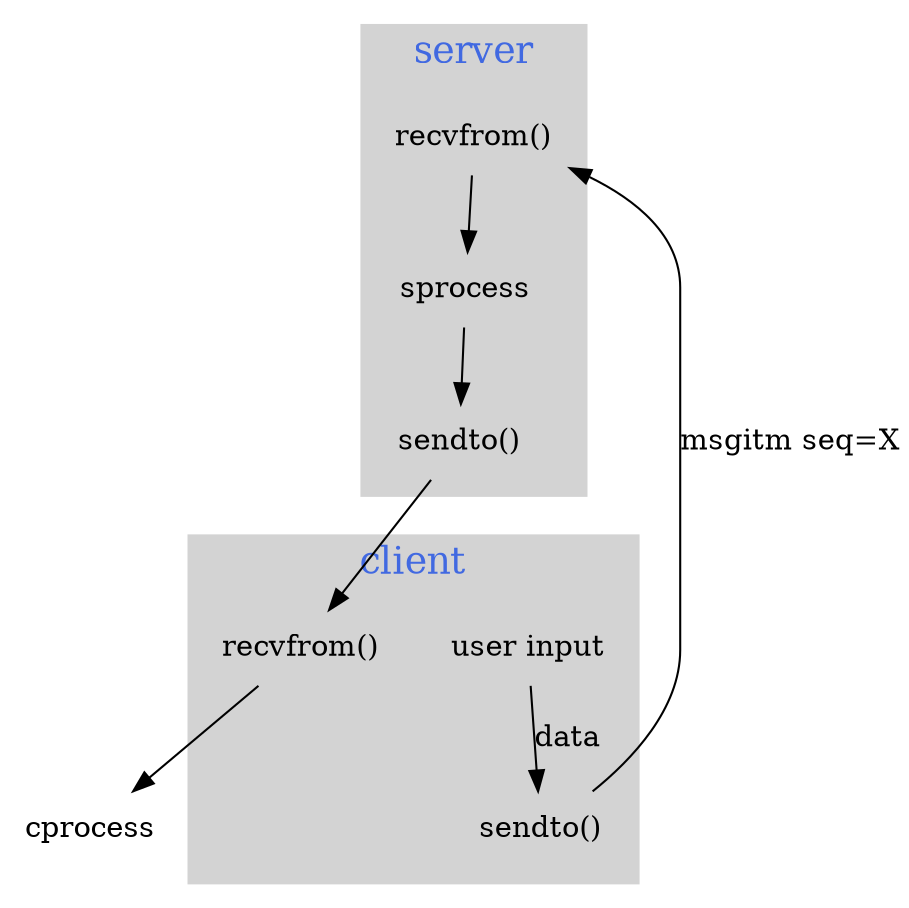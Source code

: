digraph data_trans {
    node [shape=plaintext];

    subgraph cluster_client {
        csend [label="sendto()"];
        crecv [label="recvfrom()"];

        "user input" -> csend [label="data"];

        style = filled;
        color = lightgray;
        label = <<FONT POINT-SIZE="18" COLOR="royalblue">client</FONT>>;
    }
    subgraph cluster_server {
        ssend [label="sendto()"];
        srecv [label="recvfrom()"];

        srecv -> sprocess -> ssend;

        style = filled;
        color = lightgray;
        label = <<FONT POINT-SIZE="18" COLOR="royalblue">server</FONT>>;
    }

    csend -> srecv [label="msgitm seq=X"];
    ssend -> crecv;
    crecv -> cprocess
}
